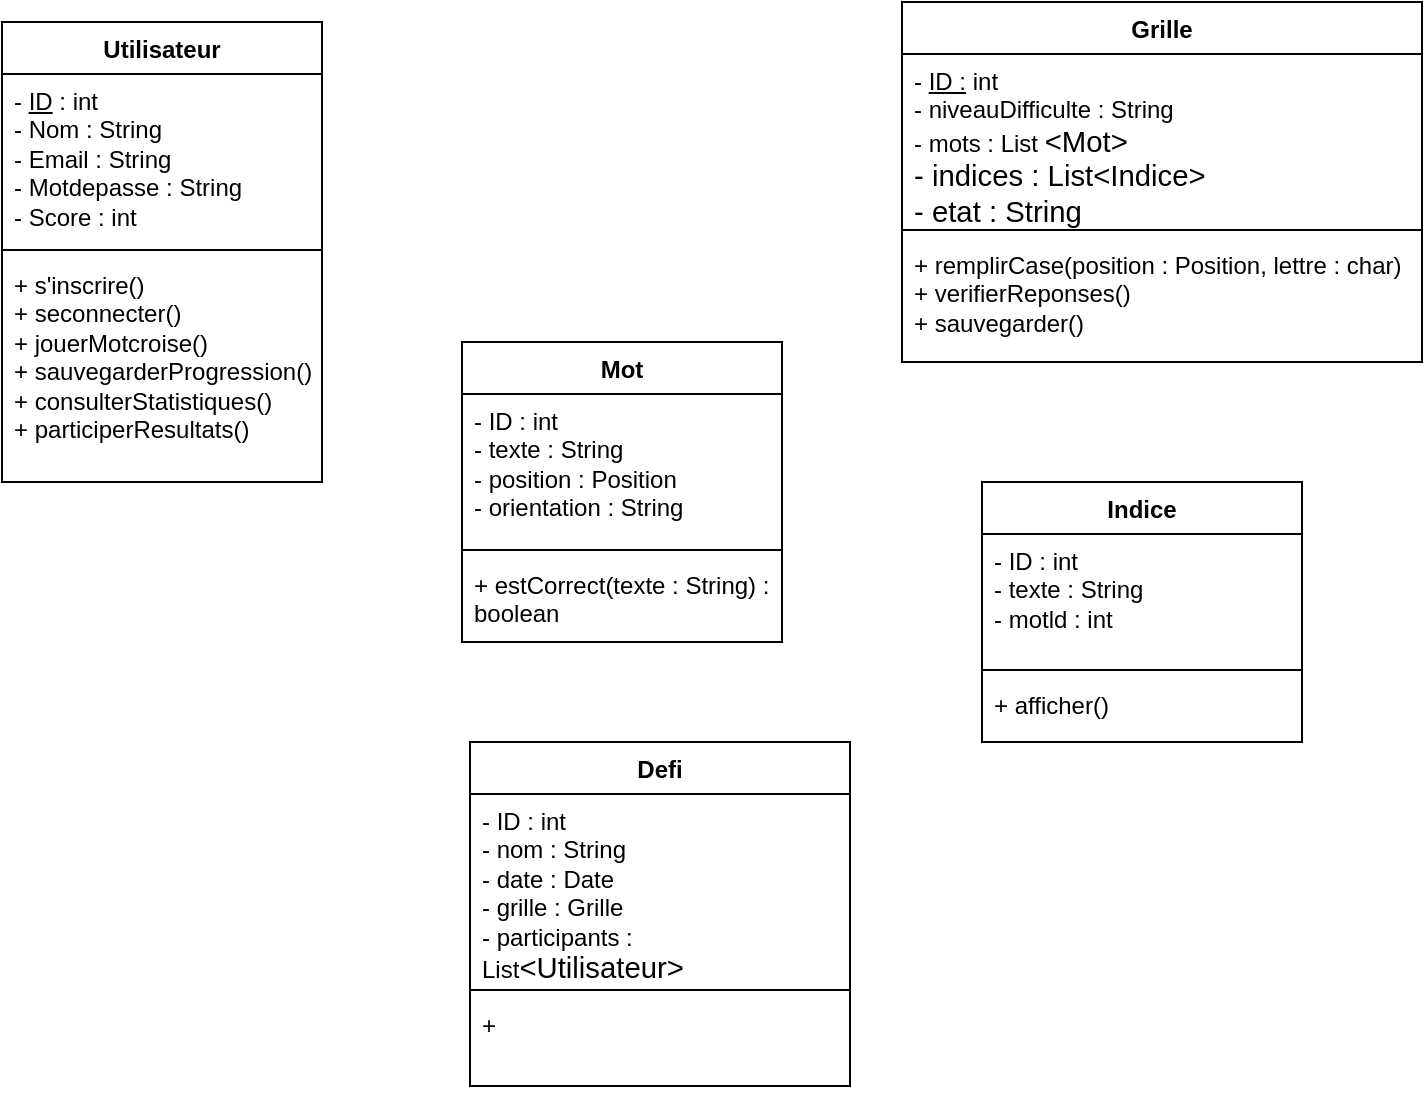 <mxfile version="26.1.1">
  <diagram id="C5RBs43oDa-KdzZeNtuy" name="Page-1">
    <mxGraphModel dx="585" dy="341" grid="1" gridSize="10" guides="1" tooltips="1" connect="1" arrows="1" fold="1" page="1" pageScale="1" pageWidth="827" pageHeight="1169" math="0" shadow="0">
      <root>
        <mxCell id="WIyWlLk6GJQsqaUBKTNV-0" />
        <mxCell id="WIyWlLk6GJQsqaUBKTNV-1" parent="WIyWlLk6GJQsqaUBKTNV-0" />
        <mxCell id="bwaJDM6GdLsr8NetGYBn-1" value="Utilisateur" style="swimlane;fontStyle=1;align=center;verticalAlign=top;childLayout=stackLayout;horizontal=1;startSize=26;horizontalStack=0;resizeParent=1;resizeParentMax=0;resizeLast=0;collapsible=1;marginBottom=0;whiteSpace=wrap;html=1;" vertex="1" parent="WIyWlLk6GJQsqaUBKTNV-1">
          <mxGeometry x="20" y="40" width="160" height="230" as="geometry" />
        </mxCell>
        <mxCell id="bwaJDM6GdLsr8NetGYBn-2" value="- &lt;u&gt;ID&lt;/u&gt; : int&lt;div&gt;- Nom : String&lt;/div&gt;&lt;div&gt;- Email : String&lt;/div&gt;&lt;div&gt;- Motdepasse : String&lt;/div&gt;&lt;div&gt;- Score : int&lt;/div&gt;&lt;div&gt;&lt;br&gt;&lt;div&gt;&lt;br&gt;&lt;/div&gt;&lt;/div&gt;" style="text;strokeColor=none;fillColor=none;align=left;verticalAlign=top;spacingLeft=4;spacingRight=4;overflow=hidden;rotatable=0;points=[[0,0.5],[1,0.5]];portConstraint=eastwest;whiteSpace=wrap;html=1;" vertex="1" parent="bwaJDM6GdLsr8NetGYBn-1">
          <mxGeometry y="26" width="160" height="84" as="geometry" />
        </mxCell>
        <mxCell id="bwaJDM6GdLsr8NetGYBn-3" value="" style="line;strokeWidth=1;fillColor=none;align=left;verticalAlign=middle;spacingTop=-1;spacingLeft=3;spacingRight=3;rotatable=0;labelPosition=right;points=[];portConstraint=eastwest;strokeColor=inherit;" vertex="1" parent="bwaJDM6GdLsr8NetGYBn-1">
          <mxGeometry y="110" width="160" height="8" as="geometry" />
        </mxCell>
        <mxCell id="bwaJDM6GdLsr8NetGYBn-4" value="+ s&#39;inscrire()&lt;div&gt;+ seconnecter()&lt;/div&gt;&lt;div&gt;+ jouerMotcroise()&lt;/div&gt;&lt;div&gt;+ sauvegarderProgression()&lt;/div&gt;&lt;div&gt;+ consulterStatistiques()&lt;/div&gt;&lt;div&gt;+ participerResultats()&lt;/div&gt;&lt;div&gt;&lt;br&gt;&lt;/div&gt;" style="text;strokeColor=none;fillColor=none;align=left;verticalAlign=top;spacingLeft=4;spacingRight=4;overflow=hidden;rotatable=0;points=[[0,0.5],[1,0.5]];portConstraint=eastwest;whiteSpace=wrap;html=1;" vertex="1" parent="bwaJDM6GdLsr8NetGYBn-1">
          <mxGeometry y="118" width="160" height="112" as="geometry" />
        </mxCell>
        <mxCell id="bwaJDM6GdLsr8NetGYBn-6" value="Mot" style="swimlane;fontStyle=1;align=center;verticalAlign=top;childLayout=stackLayout;horizontal=1;startSize=26;horizontalStack=0;resizeParent=1;resizeParentMax=0;resizeLast=0;collapsible=1;marginBottom=0;whiteSpace=wrap;html=1;" vertex="1" parent="WIyWlLk6GJQsqaUBKTNV-1">
          <mxGeometry x="250" y="200" width="160" height="150" as="geometry" />
        </mxCell>
        <mxCell id="bwaJDM6GdLsr8NetGYBn-7" value="- ID : int&lt;div&gt;- texte : String&lt;/div&gt;&lt;div&gt;- position : Position&lt;/div&gt;&lt;div&gt;- orientation : String&lt;/div&gt;" style="text;strokeColor=none;fillColor=none;align=left;verticalAlign=top;spacingLeft=4;spacingRight=4;overflow=hidden;rotatable=0;points=[[0,0.5],[1,0.5]];portConstraint=eastwest;whiteSpace=wrap;html=1;" vertex="1" parent="bwaJDM6GdLsr8NetGYBn-6">
          <mxGeometry y="26" width="160" height="74" as="geometry" />
        </mxCell>
        <mxCell id="bwaJDM6GdLsr8NetGYBn-8" value="" style="line;strokeWidth=1;fillColor=none;align=left;verticalAlign=middle;spacingTop=-1;spacingLeft=3;spacingRight=3;rotatable=0;labelPosition=right;points=[];portConstraint=eastwest;strokeColor=inherit;" vertex="1" parent="bwaJDM6GdLsr8NetGYBn-6">
          <mxGeometry y="100" width="160" height="8" as="geometry" />
        </mxCell>
        <mxCell id="bwaJDM6GdLsr8NetGYBn-9" value="+ estCorrect(texte : String) : boolean" style="text;strokeColor=none;fillColor=none;align=left;verticalAlign=top;spacingLeft=4;spacingRight=4;overflow=hidden;rotatable=0;points=[[0,0.5],[1,0.5]];portConstraint=eastwest;whiteSpace=wrap;html=1;" vertex="1" parent="bwaJDM6GdLsr8NetGYBn-6">
          <mxGeometry y="108" width="160" height="42" as="geometry" />
        </mxCell>
        <mxCell id="bwaJDM6GdLsr8NetGYBn-10" value="Grille" style="swimlane;fontStyle=1;align=center;verticalAlign=top;childLayout=stackLayout;horizontal=1;startSize=26;horizontalStack=0;resizeParent=1;resizeParentMax=0;resizeLast=0;collapsible=1;marginBottom=0;whiteSpace=wrap;html=1;" vertex="1" parent="WIyWlLk6GJQsqaUBKTNV-1">
          <mxGeometry x="470" y="30" width="260" height="180" as="geometry" />
        </mxCell>
        <mxCell id="bwaJDM6GdLsr8NetGYBn-11" value="- &lt;u&gt;ID :&lt;/u&gt;&amp;nbsp;int&lt;div&gt;- niveauDifficulte : String&lt;/div&gt;&lt;div&gt;- mots : List&amp;nbsp;&lt;span style=&quot;font-family: Calibri, sans-serif; font-size: 11pt; background-color: transparent; color: light-dark(rgb(0, 0, 0), rgb(255, 255, 255));&quot;&gt;&amp;lt;Mot&lt;/span&gt;&lt;span style=&quot;font-family: Calibri, sans-serif; font-size: 11pt; background-color: transparent; color: light-dark(rgb(0, 0, 0), rgb(255, 255, 255));&quot;&gt;&amp;gt;&lt;/span&gt;&lt;/div&gt;&lt;div&gt;&lt;span style=&quot;font-family: Calibri, sans-serif; font-size: 11pt; background-color: transparent; color: light-dark(rgb(0, 0, 0), rgb(255, 255, 255));&quot;&gt;- indices : List&lt;/span&gt;&lt;span style=&quot;font-family: Calibri, sans-serif; font-size: 11pt; background-color: transparent; color: light-dark(rgb(0, 0, 0), rgb(255, 255, 255));&quot;&gt;&amp;lt;Indice&lt;/span&gt;&lt;span style=&quot;font-family: Calibri, sans-serif; font-size: 11pt; background-color: transparent; color: light-dark(rgb(0, 0, 0), rgb(255, 255, 255));&quot;&gt;&amp;gt;&lt;/span&gt;&lt;span style=&quot;font-family: Calibri, sans-serif; font-size: 11pt; background-color: transparent; color: light-dark(rgb(0, 0, 0), rgb(255, 255, 255));&quot;&gt;&lt;br&gt;&lt;/span&gt;&lt;/div&gt;&lt;div&gt;&lt;span style=&quot;font-family: Calibri, sans-serif; font-size: 11pt; background-color: transparent; color: light-dark(rgb(0, 0, 0), rgb(255, 255, 255));&quot;&gt;- etat : String&lt;/span&gt;&lt;/div&gt;" style="text;strokeColor=none;fillColor=none;align=left;verticalAlign=top;spacingLeft=4;spacingRight=4;overflow=hidden;rotatable=0;points=[[0,0.5],[1,0.5]];portConstraint=eastwest;whiteSpace=wrap;html=1;" vertex="1" parent="bwaJDM6GdLsr8NetGYBn-10">
          <mxGeometry y="26" width="260" height="84" as="geometry" />
        </mxCell>
        <mxCell id="bwaJDM6GdLsr8NetGYBn-12" value="" style="line;strokeWidth=1;fillColor=none;align=left;verticalAlign=middle;spacingTop=-1;spacingLeft=3;spacingRight=3;rotatable=0;labelPosition=right;points=[];portConstraint=eastwest;strokeColor=inherit;" vertex="1" parent="bwaJDM6GdLsr8NetGYBn-10">
          <mxGeometry y="110" width="260" height="8" as="geometry" />
        </mxCell>
        <mxCell id="bwaJDM6GdLsr8NetGYBn-13" value="+ remplirCase(position : Position, lettre : char)&lt;div&gt;+ verifierReponses()&lt;/div&gt;&lt;div&gt;+ sauvegarder()&lt;/div&gt;" style="text;strokeColor=none;fillColor=none;align=left;verticalAlign=top;spacingLeft=4;spacingRight=4;overflow=hidden;rotatable=0;points=[[0,0.5],[1,0.5]];portConstraint=eastwest;whiteSpace=wrap;html=1;" vertex="1" parent="bwaJDM6GdLsr8NetGYBn-10">
          <mxGeometry y="118" width="260" height="62" as="geometry" />
        </mxCell>
        <mxCell id="bwaJDM6GdLsr8NetGYBn-14" value="Indice" style="swimlane;fontStyle=1;align=center;verticalAlign=top;childLayout=stackLayout;horizontal=1;startSize=26;horizontalStack=0;resizeParent=1;resizeParentMax=0;resizeLast=0;collapsible=1;marginBottom=0;whiteSpace=wrap;html=1;" vertex="1" parent="WIyWlLk6GJQsqaUBKTNV-1">
          <mxGeometry x="510" y="270" width="160" height="130" as="geometry" />
        </mxCell>
        <mxCell id="bwaJDM6GdLsr8NetGYBn-15" value="- ID : int&lt;div&gt;- texte : String&lt;/div&gt;&lt;div&gt;- motld : int&lt;/div&gt;" style="text;strokeColor=none;fillColor=none;align=left;verticalAlign=top;spacingLeft=4;spacingRight=4;overflow=hidden;rotatable=0;points=[[0,0.5],[1,0.5]];portConstraint=eastwest;whiteSpace=wrap;html=1;" vertex="1" parent="bwaJDM6GdLsr8NetGYBn-14">
          <mxGeometry y="26" width="160" height="64" as="geometry" />
        </mxCell>
        <mxCell id="bwaJDM6GdLsr8NetGYBn-16" value="" style="line;strokeWidth=1;fillColor=none;align=left;verticalAlign=middle;spacingTop=-1;spacingLeft=3;spacingRight=3;rotatable=0;labelPosition=right;points=[];portConstraint=eastwest;strokeColor=inherit;" vertex="1" parent="bwaJDM6GdLsr8NetGYBn-14">
          <mxGeometry y="90" width="160" height="8" as="geometry" />
        </mxCell>
        <mxCell id="bwaJDM6GdLsr8NetGYBn-17" value="+ afficher()" style="text;strokeColor=none;fillColor=none;align=left;verticalAlign=top;spacingLeft=4;spacingRight=4;overflow=hidden;rotatable=0;points=[[0,0.5],[1,0.5]];portConstraint=eastwest;whiteSpace=wrap;html=1;" vertex="1" parent="bwaJDM6GdLsr8NetGYBn-14">
          <mxGeometry y="98" width="160" height="32" as="geometry" />
        </mxCell>
        <mxCell id="bwaJDM6GdLsr8NetGYBn-18" value="Defi" style="swimlane;fontStyle=1;align=center;verticalAlign=top;childLayout=stackLayout;horizontal=1;startSize=26;horizontalStack=0;resizeParent=1;resizeParentMax=0;resizeLast=0;collapsible=1;marginBottom=0;whiteSpace=wrap;html=1;" vertex="1" parent="WIyWlLk6GJQsqaUBKTNV-1">
          <mxGeometry x="254" y="400" width="190" height="172" as="geometry" />
        </mxCell>
        <mxCell id="bwaJDM6GdLsr8NetGYBn-19" value="- ID : int&lt;div&gt;- nom : String&lt;/div&gt;&lt;div&gt;- date : Date&lt;/div&gt;&lt;div&gt;- grille : Grille&lt;/div&gt;&lt;div&gt;- participants : List&lt;span style=&quot;font-family: Calibri, sans-serif; font-size: 11pt; background-color: transparent; color: light-dark(rgb(0, 0, 0), rgb(255, 255, 255));&quot;&gt;&amp;lt;Utilisateur&lt;/span&gt;&lt;span style=&quot;font-family: Calibri, sans-serif; font-size: 11pt; background-color: transparent; color: light-dark(rgb(0, 0, 0), rgb(255, 255, 255));&quot;&gt;&amp;gt;&lt;/span&gt;&lt;span style=&quot;background-color: transparent; color: light-dark(rgb(0, 0, 0), rgb(255, 255, 255));&quot;&gt;&amp;nbsp;&lt;/span&gt;&lt;/div&gt;" style="text;strokeColor=none;fillColor=none;align=left;verticalAlign=top;spacingLeft=4;spacingRight=4;overflow=hidden;rotatable=0;points=[[0,0.5],[1,0.5]];portConstraint=eastwest;whiteSpace=wrap;html=1;" vertex="1" parent="bwaJDM6GdLsr8NetGYBn-18">
          <mxGeometry y="26" width="190" height="94" as="geometry" />
        </mxCell>
        <mxCell id="bwaJDM6GdLsr8NetGYBn-20" value="" style="line;strokeWidth=1;fillColor=none;align=left;verticalAlign=middle;spacingTop=-1;spacingLeft=3;spacingRight=3;rotatable=0;labelPosition=right;points=[];portConstraint=eastwest;strokeColor=inherit;" vertex="1" parent="bwaJDM6GdLsr8NetGYBn-18">
          <mxGeometry y="120" width="190" height="8" as="geometry" />
        </mxCell>
        <mxCell id="bwaJDM6GdLsr8NetGYBn-21" value="+" style="text;strokeColor=none;fillColor=none;align=left;verticalAlign=top;spacingLeft=4;spacingRight=4;overflow=hidden;rotatable=0;points=[[0,0.5],[1,0.5]];portConstraint=eastwest;whiteSpace=wrap;html=1;" vertex="1" parent="bwaJDM6GdLsr8NetGYBn-18">
          <mxGeometry y="128" width="190" height="44" as="geometry" />
        </mxCell>
      </root>
    </mxGraphModel>
  </diagram>
</mxfile>

